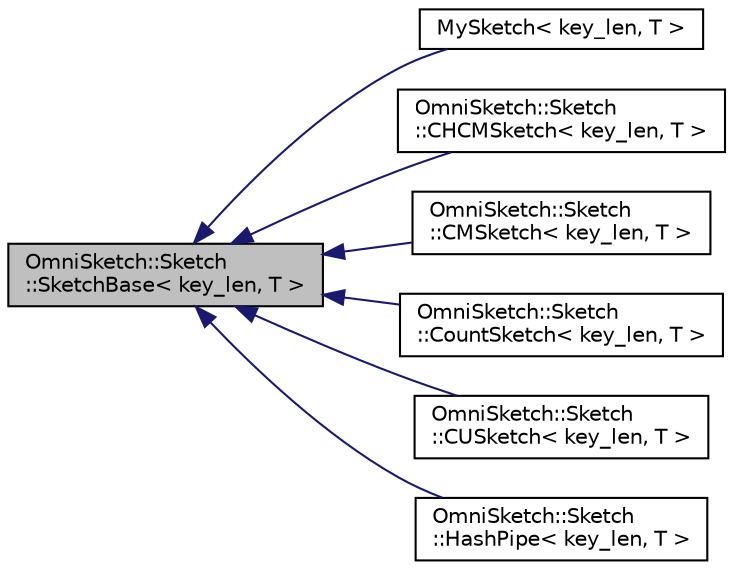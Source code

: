 digraph "OmniSketch::Sketch::SketchBase&lt; key_len, T &gt;"
{
 // LATEX_PDF_SIZE
  edge [fontname="Helvetica",fontsize="10",labelfontname="Helvetica",labelfontsize="10"];
  node [fontname="Helvetica",fontsize="10",shape=record];
  rankdir="LR";
  Node1 [label="OmniSketch::Sketch\l::SketchBase\< key_len, T \>",height=0.2,width=0.4,color="black", fillcolor="grey75", style="filled", fontcolor="black",tooltip="Base sketch."];
  Node1 -> Node2 [dir="back",color="midnightblue",fontsize="10",style="solid",fontname="Helvetica"];
  Node2 [label="MySketch\< key_len, T \>",height=0.2,width=0.4,color="black", fillcolor="white", style="filled",URL="$class_my_sketch.html",tooltip=" "];
  Node1 -> Node3 [dir="back",color="midnightblue",fontsize="10",style="solid",fontname="Helvetica"];
  Node3 [label="OmniSketch::Sketch\l::CHCMSketch\< key_len, T \>",height=0.2,width=0.4,color="black", fillcolor="white", style="filled",URL="$class_omni_sketch_1_1_sketch_1_1_c_h_c_m_sketch.html",tooltip="Count Min Sketch with CH."];
  Node1 -> Node4 [dir="back",color="midnightblue",fontsize="10",style="solid",fontname="Helvetica"];
  Node4 [label="OmniSketch::Sketch\l::CMSketch\< key_len, T \>",height=0.2,width=0.4,color="black", fillcolor="white", style="filled",URL="$class_omni_sketch_1_1_sketch_1_1_c_m_sketch.html",tooltip="Count Min Sketch."];
  Node1 -> Node5 [dir="back",color="midnightblue",fontsize="10",style="solid",fontname="Helvetica"];
  Node5 [label="OmniSketch::Sketch\l::CountSketch\< key_len, T \>",height=0.2,width=0.4,color="black", fillcolor="white", style="filled",URL="$class_omni_sketch_1_1_sketch_1_1_count_sketch.html",tooltip="Count Sketch."];
  Node1 -> Node6 [dir="back",color="midnightblue",fontsize="10",style="solid",fontname="Helvetica"];
  Node6 [label="OmniSketch::Sketch\l::CUSketch\< key_len, T \>",height=0.2,width=0.4,color="black", fillcolor="white", style="filled",URL="$class_omni_sketch_1_1_sketch_1_1_c_u_sketch.html",tooltip="CU Sketch."];
  Node1 -> Node7 [dir="back",color="midnightblue",fontsize="10",style="solid",fontname="Helvetica"];
  Node7 [label="OmniSketch::Sketch\l::HashPipe\< key_len, T \>",height=0.2,width=0.4,color="black", fillcolor="white", style="filled",URL="$class_omni_sketch_1_1_sketch_1_1_hash_pipe.html",tooltip="Hash Pipe."];
}
